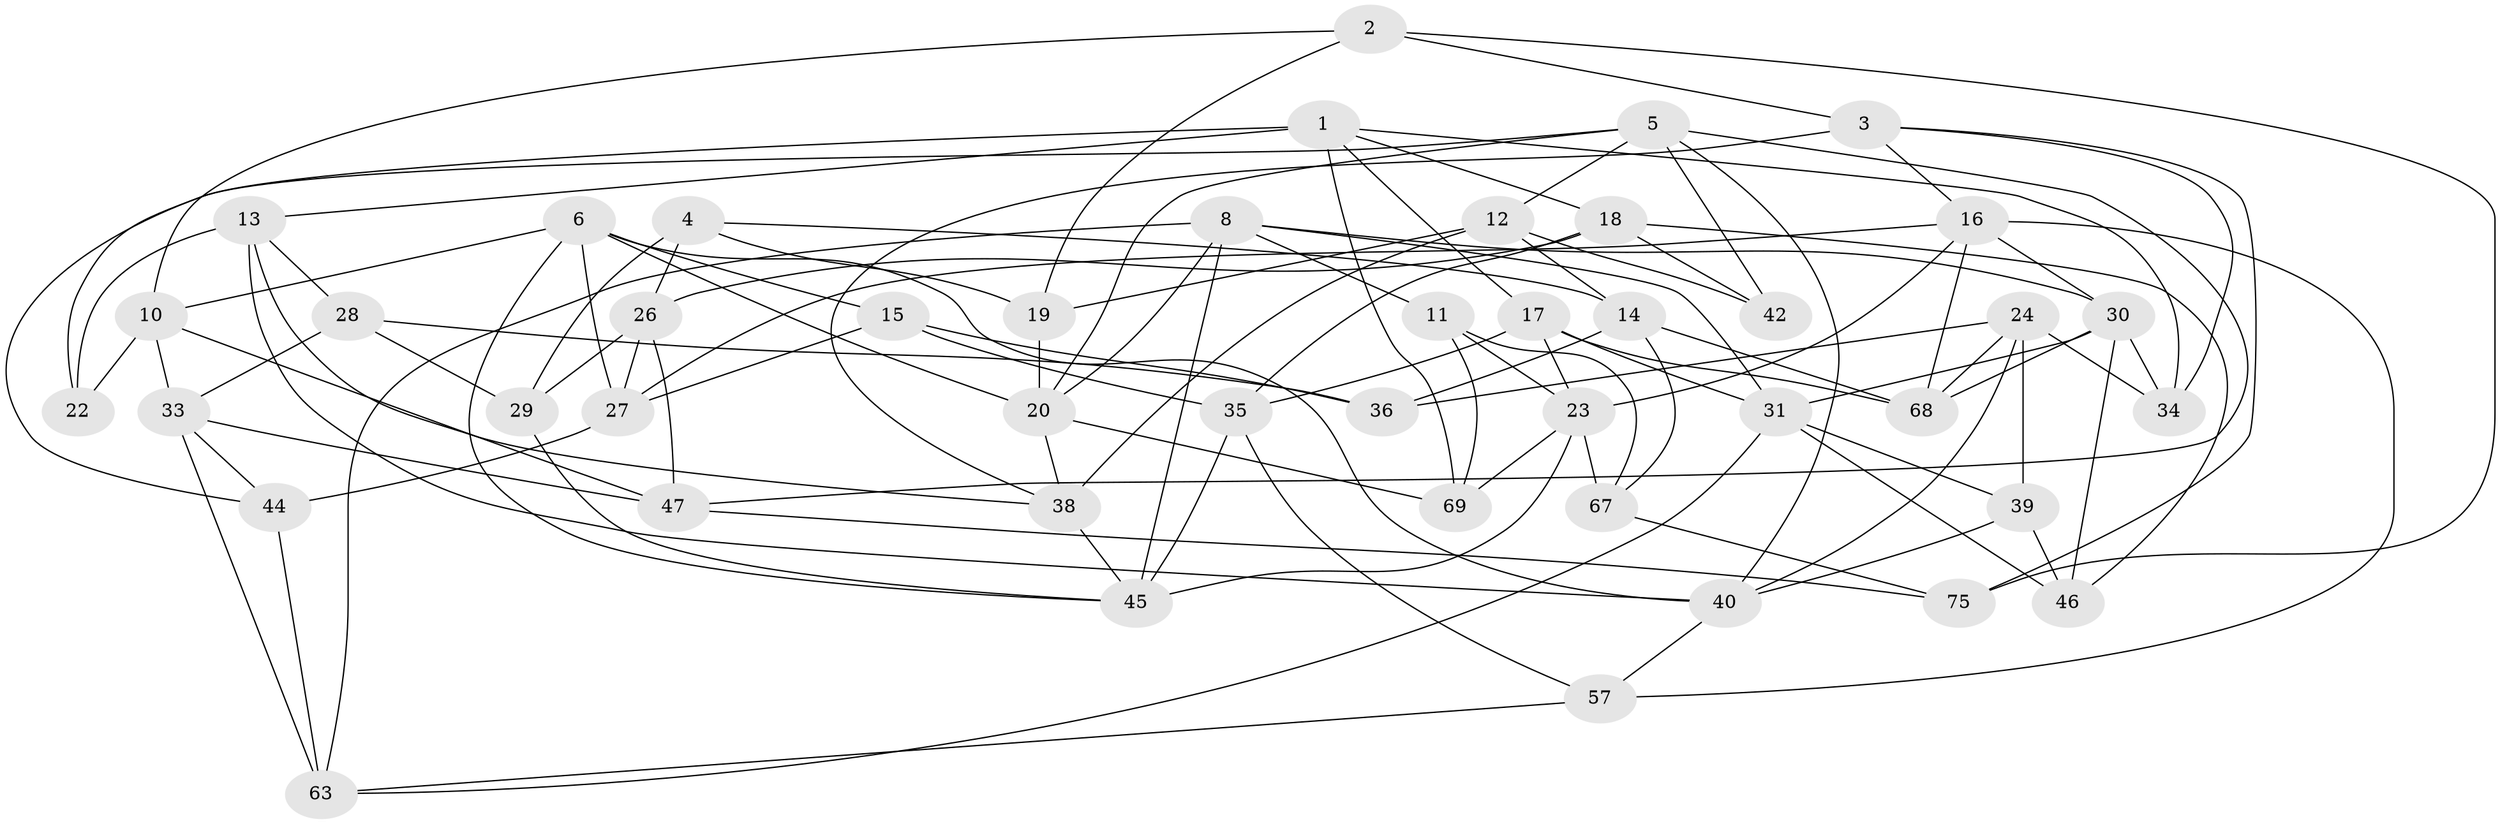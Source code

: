 // Generated by graph-tools (version 1.1) at 2025/52/02/27/25 19:52:30]
// undirected, 45 vertices, 108 edges
graph export_dot {
graph [start="1"]
  node [color=gray90,style=filled];
  1 [super="+58"];
  2 [super="+7"];
  3 [super="+70"];
  4 [super="+9"];
  5 [super="+55"];
  6 [super="+54"];
  8 [super="+48"];
  10 [super="+21"];
  11;
  12 [super="+64"];
  13 [super="+56"];
  14 [super="+60"];
  15;
  16 [super="+25"];
  17 [super="+65"];
  18 [super="+66"];
  19;
  20 [super="+71"];
  22;
  23 [super="+37"];
  24 [super="+50"];
  26 [super="+59"];
  27 [super="+32"];
  28;
  29;
  30 [super="+43"];
  31 [super="+62"];
  33 [super="+61"];
  34;
  35 [super="+49"];
  36;
  38 [super="+73"];
  39;
  40 [super="+41"];
  42;
  44 [super="+51"];
  45 [super="+53"];
  46;
  47 [super="+52"];
  57;
  63 [super="+74"];
  67;
  68 [super="+72"];
  69;
  75;
  1 -- 69;
  1 -- 13;
  1 -- 17;
  1 -- 34;
  1 -- 18;
  1 -- 22;
  2 -- 19;
  2 -- 75;
  2 -- 3 [weight=2];
  2 -- 10 [weight=2];
  3 -- 16;
  3 -- 75;
  3 -- 34;
  3 -- 38;
  4 -- 29;
  4 -- 14 [weight=2];
  4 -- 26 [weight=2];
  4 -- 19;
  5 -- 44;
  5 -- 40;
  5 -- 42;
  5 -- 47;
  5 -- 20;
  5 -- 12;
  6 -- 15;
  6 -- 45;
  6 -- 10;
  6 -- 27;
  6 -- 20;
  6 -- 40;
  8 -- 63;
  8 -- 11;
  8 -- 20;
  8 -- 30;
  8 -- 45;
  8 -- 31;
  10 -- 22;
  10 -- 33;
  10 -- 47;
  11 -- 23;
  11 -- 69;
  11 -- 67;
  12 -- 14;
  12 -- 38 [weight=2];
  12 -- 42;
  12 -- 19;
  13 -- 28;
  13 -- 40;
  13 -- 22 [weight=2];
  13 -- 38;
  14 -- 67;
  14 -- 36;
  14 -- 68;
  15 -- 36;
  15 -- 27;
  15 -- 35;
  16 -- 57;
  16 -- 68;
  16 -- 27;
  16 -- 30;
  16 -- 23;
  17 -- 68;
  17 -- 23;
  17 -- 35 [weight=2];
  17 -- 31;
  18 -- 42 [weight=2];
  18 -- 46;
  18 -- 35;
  18 -- 26;
  19 -- 20;
  20 -- 69;
  20 -- 38;
  23 -- 45;
  23 -- 67;
  23 -- 69;
  24 -- 34;
  24 -- 39;
  24 -- 36;
  24 -- 68 [weight=2];
  24 -- 40;
  26 -- 27;
  26 -- 29;
  26 -- 47;
  27 -- 44 [weight=2];
  28 -- 36;
  28 -- 29;
  28 -- 33;
  29 -- 45;
  30 -- 34;
  30 -- 31;
  30 -- 46;
  30 -- 68;
  31 -- 46;
  31 -- 63;
  31 -- 39;
  33 -- 47 [weight=2];
  33 -- 63;
  33 -- 44;
  35 -- 57;
  35 -- 45;
  38 -- 45;
  39 -- 46;
  39 -- 40;
  40 -- 57;
  44 -- 63 [weight=2];
  47 -- 75;
  57 -- 63;
  67 -- 75;
}
